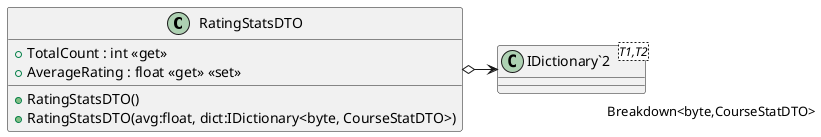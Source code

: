 @startuml
class RatingStatsDTO {
    + RatingStatsDTO()
    + RatingStatsDTO(avg:float, dict:IDictionary<byte, CourseStatDTO>)
    + TotalCount : int <<get>>
    + AverageRating : float <<get>> <<set>>
}
class "IDictionary`2"<T1,T2> {
}
RatingStatsDTO o-> "Breakdown<byte,CourseStatDTO>" "IDictionary`2"
@enduml
